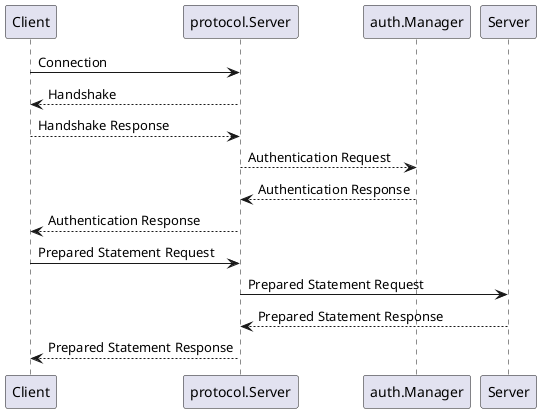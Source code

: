 @startuml sequence
Client -> protocol.Server : Connection
protocol.Server --> Client: Handshake
Client --> protocol.Server: Handshake Response
protocol.Server --> auth.Manager: Authentication Request
auth.Manager --> protocol.Server: Authentication Response
protocol.Server --> Client: Authentication Response
Client -> protocol.Server: Prepared Statement Request
protocol.Server -> Server: Prepared Statement Request
Server --> protocol.Server: Prepared Statement Response
protocol.Server --> Client: Prepared Statement Response
@enduml